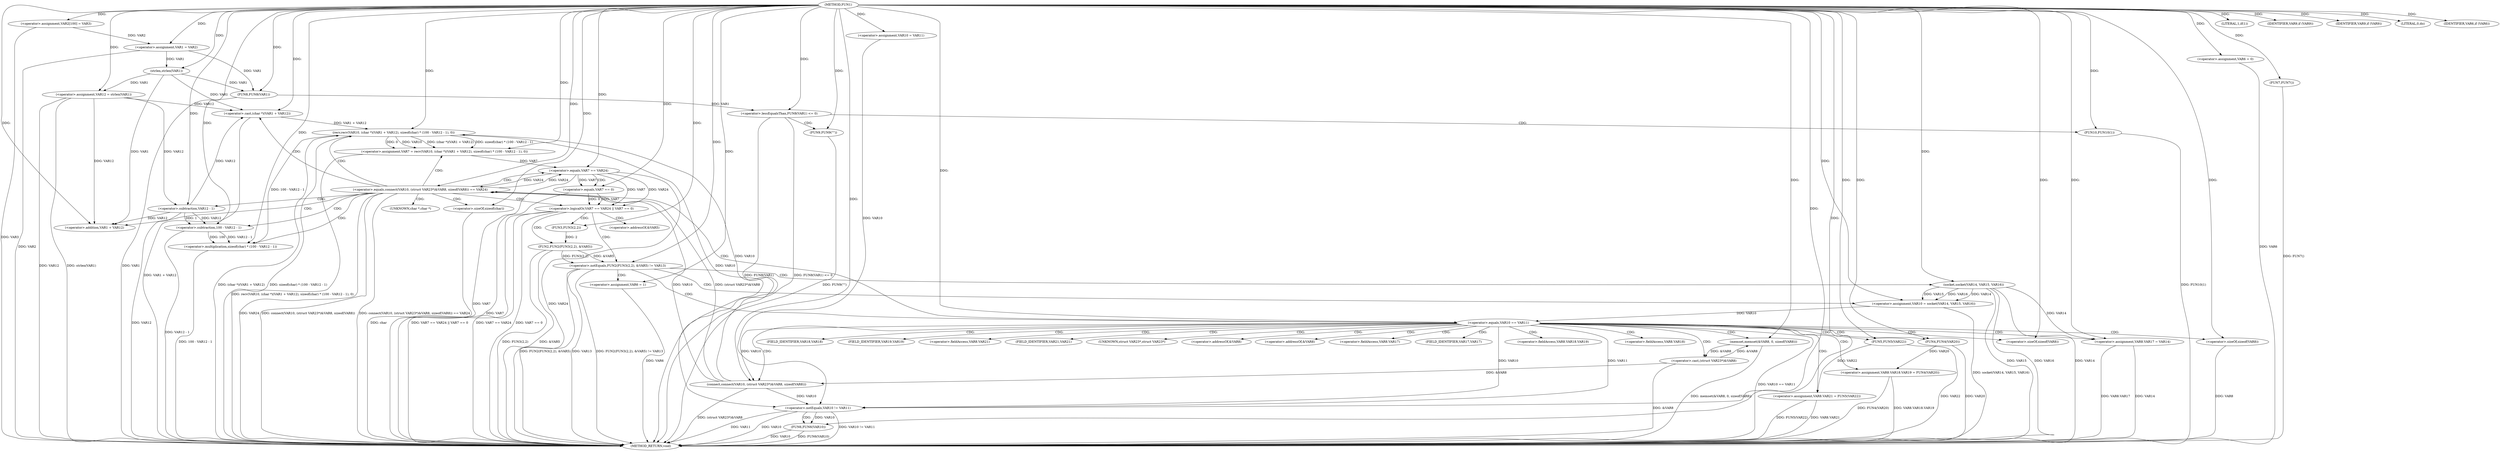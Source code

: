 digraph FUN1 {  
"1000100" [label = "(METHOD,FUN1)" ]
"1000253" [label = "(METHOD_RETURN,void)" ]
"1000104" [label = "(<operator>.assignment,VAR2[100] = VAR3)" ]
"1000107" [label = "(<operator>.assignment,VAR1 = VAR2)" ]
"1000111" [label = "(LITERAL,1,if(1))" ]
"1000116" [label = "(<operator>.assignment,VAR6 = 0)" ]
"1000123" [label = "(<operator>.assignment,VAR10 = VAR11)" ]
"1000127" [label = "(<operator>.assignment,VAR12 = strlen(VAR1))" ]
"1000129" [label = "(strlen,strlen(VAR1))" ]
"1000134" [label = "(<operator>.notEquals,FUN2(FUN3(2,2), &VAR5) != VAR13)" ]
"1000135" [label = "(FUN2,FUN2(FUN3(2,2), &VAR5))" ]
"1000136" [label = "(FUN3,FUN3(2,2))" ]
"1000144" [label = "(<operator>.assignment,VAR6 = 1)" ]
"1000147" [label = "(<operator>.assignment,VAR10 = socket(VAR14, VAR15, VAR16))" ]
"1000149" [label = "(socket,socket(VAR14, VAR15, VAR16))" ]
"1000154" [label = "(<operator>.equals,VAR10 == VAR11)" ]
"1000159" [label = "(memset,memset(&VAR8, 0, sizeof(VAR8)))" ]
"1000163" [label = "(<operator>.sizeOf,sizeof(VAR8))" ]
"1000165" [label = "(<operator>.assignment,VAR8.VAR17 = VAR14)" ]
"1000170" [label = "(<operator>.assignment,VAR8.VAR18.VAR19 = FUN4(VAR20))" ]
"1000176" [label = "(FUN4,FUN4(VAR20))" ]
"1000178" [label = "(<operator>.assignment,VAR8.VAR21 = FUN5(VAR22))" ]
"1000182" [label = "(FUN5,FUN5(VAR22))" ]
"1000185" [label = "(<operator>.equals,connect(VAR10, (struct VAR23*)&VAR8, sizeof(VAR8)) == VAR24)" ]
"1000186" [label = "(connect,connect(VAR10, (struct VAR23*)&VAR8, sizeof(VAR8)))" ]
"1000188" [label = "(<operator>.cast,(struct VAR23*)&VAR8)" ]
"1000192" [label = "(<operator>.sizeOf,sizeof(VAR8))" ]
"1000197" [label = "(<operator>.assignment,VAR7 = recv(VAR10, (char *)(VAR1 + VAR12), sizeof(char) * (100 - VAR12 - 1), 0))" ]
"1000199" [label = "(recv,recv(VAR10, (char *)(VAR1 + VAR12), sizeof(char) * (100 - VAR12 - 1), 0))" ]
"1000201" [label = "(<operator>.cast,(char *)(VAR1 + VAR12))" ]
"1000203" [label = "(<operator>.addition,VAR1 + VAR12)" ]
"1000206" [label = "(<operator>.multiplication,sizeof(char) * (100 - VAR12 - 1))" ]
"1000207" [label = "(<operator>.sizeOf,sizeof(char))" ]
"1000209" [label = "(<operator>.subtraction,100 - VAR12 - 1)" ]
"1000211" [label = "(<operator>.subtraction,VAR12 - 1)" ]
"1000216" [label = "(<operator>.logicalOr,VAR7 == VAR24 || VAR7 == 0)" ]
"1000217" [label = "(<operator>.equals,VAR7 == VAR24)" ]
"1000220" [label = "(<operator>.equals,VAR7 == 0)" ]
"1000226" [label = "(IDENTIFIER,VAR9,if (VAR9))" ]
"1000229" [label = "(IDENTIFIER,VAR9,if (VAR9))" ]
"1000231" [label = "(LITERAL,0,do)" ]
"1000233" [label = "(<operator>.notEquals,VAR10 != VAR11)" ]
"1000237" [label = "(FUN6,FUN6(VAR10))" ]
"1000240" [label = "(IDENTIFIER,VAR6,if (VAR6))" ]
"1000242" [label = "(FUN7,FUN7())" ]
"1000244" [label = "(<operator>.lessEqualsThan,FUN8(VAR1) <= 0)" ]
"1000245" [label = "(FUN8,FUN8(VAR1))" ]
"1000249" [label = "(FUN9,FUN9(\"\"))" ]
"1000251" [label = "(FUN10,FUN10(1))" ]
"1000139" [label = "(<operator>.addressOf,&VAR5)" ]
"1000160" [label = "(<operator>.addressOf,&VAR8)" ]
"1000166" [label = "(<operator>.fieldAccess,VAR8.VAR17)" ]
"1000168" [label = "(FIELD_IDENTIFIER,VAR17,VAR17)" ]
"1000171" [label = "(<operator>.fieldAccess,VAR8.VAR18.VAR19)" ]
"1000172" [label = "(<operator>.fieldAccess,VAR8.VAR18)" ]
"1000174" [label = "(FIELD_IDENTIFIER,VAR18,VAR18)" ]
"1000175" [label = "(FIELD_IDENTIFIER,VAR19,VAR19)" ]
"1000179" [label = "(<operator>.fieldAccess,VAR8.VAR21)" ]
"1000181" [label = "(FIELD_IDENTIFIER,VAR21,VAR21)" ]
"1000189" [label = "(UNKNOWN,struct VAR23*,struct VAR23*)" ]
"1000190" [label = "(<operator>.addressOf,&VAR8)" ]
"1000202" [label = "(UNKNOWN,char *,char *)" ]
  "1000185" -> "1000253"  [ label = "DDG: connect(VAR10, (struct VAR23*)&VAR8, sizeof(VAR8))"] 
  "1000185" -> "1000253"  [ label = "DDG: connect(VAR10, (struct VAR23*)&VAR8, sizeof(VAR8)) == VAR24"] 
  "1000216" -> "1000253"  [ label = "DDG: VAR7 == VAR24 || VAR7 == 0"] 
  "1000217" -> "1000253"  [ label = "DDG: VAR24"] 
  "1000127" -> "1000253"  [ label = "DDG: VAR12"] 
  "1000244" -> "1000253"  [ label = "DDG: FUN8(VAR1)"] 
  "1000245" -> "1000253"  [ label = "DDG: VAR1"] 
  "1000178" -> "1000253"  [ label = "DDG: FUN5(VAR22)"] 
  "1000159" -> "1000253"  [ label = "DDG: memset(&VAR8, 0, sizeof(VAR8))"] 
  "1000116" -> "1000253"  [ label = "DDG: VAR6"] 
  "1000186" -> "1000253"  [ label = "DDG: (struct VAR23*)&VAR8"] 
  "1000220" -> "1000253"  [ label = "DDG: VAR7"] 
  "1000251" -> "1000253"  [ label = "DDG: FUN10(1)"] 
  "1000185" -> "1000253"  [ label = "DDG: VAR24"] 
  "1000199" -> "1000253"  [ label = "DDG: (char *)(VAR1 + VAR12)"] 
  "1000237" -> "1000253"  [ label = "DDG: FUN6(VAR10)"] 
  "1000206" -> "1000253"  [ label = "DDG: 100 - VAR12 - 1"] 
  "1000149" -> "1000253"  [ label = "DDG: VAR15"] 
  "1000233" -> "1000253"  [ label = "DDG: VAR10 != VAR11"] 
  "1000165" -> "1000253"  [ label = "DDG: VAR14"] 
  "1000233" -> "1000253"  [ label = "DDG: VAR11"] 
  "1000188" -> "1000253"  [ label = "DDG: &VAR8"] 
  "1000178" -> "1000253"  [ label = "DDG: VAR8.VAR21"] 
  "1000216" -> "1000253"  [ label = "DDG: VAR7 == VAR24"] 
  "1000237" -> "1000253"  [ label = "DDG: VAR10"] 
  "1000199" -> "1000253"  [ label = "DDG: sizeof(char) * (100 - VAR12 - 1)"] 
  "1000134" -> "1000253"  [ label = "DDG: VAR13"] 
  "1000135" -> "1000253"  [ label = "DDG: &VAR5"] 
  "1000165" -> "1000253"  [ label = "DDG: VAR8.VAR17"] 
  "1000149" -> "1000253"  [ label = "DDG: VAR16"] 
  "1000127" -> "1000253"  [ label = "DDG: strlen(VAR1)"] 
  "1000134" -> "1000253"  [ label = "DDG: FUN2(FUN3(2,2), &VAR5) != VAR13"] 
  "1000217" -> "1000253"  [ label = "DDG: VAR7"] 
  "1000201" -> "1000253"  [ label = "DDG: VAR1 + VAR12"] 
  "1000207" -> "1000253"  [ label = "DDG: char"] 
  "1000147" -> "1000253"  [ label = "DDG: socket(VAR14, VAR15, VAR16)"] 
  "1000170" -> "1000253"  [ label = "DDG: FUN4(VAR20)"] 
  "1000211" -> "1000253"  [ label = "DDG: VAR12"] 
  "1000154" -> "1000253"  [ label = "DDG: VAR10 == VAR11"] 
  "1000197" -> "1000253"  [ label = "DDG: recv(VAR10, (char *)(VAR1 + VAR12), sizeof(char) * (100 - VAR12 - 1), 0)"] 
  "1000134" -> "1000253"  [ label = "DDG: FUN2(FUN3(2,2), &VAR5)"] 
  "1000192" -> "1000253"  [ label = "DDG: VAR8"] 
  "1000209" -> "1000253"  [ label = "DDG: VAR12 - 1"] 
  "1000233" -> "1000253"  [ label = "DDG: VAR10"] 
  "1000135" -> "1000253"  [ label = "DDG: FUN3(2,2)"] 
  "1000242" -> "1000253"  [ label = "DDG: FUN7()"] 
  "1000144" -> "1000253"  [ label = "DDG: VAR6"] 
  "1000216" -> "1000253"  [ label = "DDG: VAR7 == 0"] 
  "1000170" -> "1000253"  [ label = "DDG: VAR8.VAR18.VAR19"] 
  "1000176" -> "1000253"  [ label = "DDG: VAR20"] 
  "1000244" -> "1000253"  [ label = "DDG: FUN8(VAR1) <= 0"] 
  "1000149" -> "1000253"  [ label = "DDG: VAR14"] 
  "1000182" -> "1000253"  [ label = "DDG: VAR22"] 
  "1000104" -> "1000253"  [ label = "DDG: VAR3"] 
  "1000107" -> "1000253"  [ label = "DDG: VAR2"] 
  "1000249" -> "1000253"  [ label = "DDG: FUN9(\"\")"] 
  "1000100" -> "1000104"  [ label = "DDG: "] 
  "1000104" -> "1000107"  [ label = "DDG: VAR2"] 
  "1000100" -> "1000107"  [ label = "DDG: "] 
  "1000100" -> "1000111"  [ label = "DDG: "] 
  "1000100" -> "1000116"  [ label = "DDG: "] 
  "1000100" -> "1000123"  [ label = "DDG: "] 
  "1000129" -> "1000127"  [ label = "DDG: VAR1"] 
  "1000100" -> "1000127"  [ label = "DDG: "] 
  "1000107" -> "1000129"  [ label = "DDG: VAR1"] 
  "1000100" -> "1000129"  [ label = "DDG: "] 
  "1000135" -> "1000134"  [ label = "DDG: FUN3(2,2)"] 
  "1000135" -> "1000134"  [ label = "DDG: &VAR5"] 
  "1000136" -> "1000135"  [ label = "DDG: 2"] 
  "1000100" -> "1000136"  [ label = "DDG: "] 
  "1000100" -> "1000134"  [ label = "DDG: "] 
  "1000100" -> "1000144"  [ label = "DDG: "] 
  "1000149" -> "1000147"  [ label = "DDG: VAR14"] 
  "1000149" -> "1000147"  [ label = "DDG: VAR15"] 
  "1000149" -> "1000147"  [ label = "DDG: VAR16"] 
  "1000100" -> "1000147"  [ label = "DDG: "] 
  "1000100" -> "1000149"  [ label = "DDG: "] 
  "1000147" -> "1000154"  [ label = "DDG: VAR10"] 
  "1000100" -> "1000154"  [ label = "DDG: "] 
  "1000188" -> "1000159"  [ label = "DDG: &VAR8"] 
  "1000100" -> "1000159"  [ label = "DDG: "] 
  "1000100" -> "1000163"  [ label = "DDG: "] 
  "1000149" -> "1000165"  [ label = "DDG: VAR14"] 
  "1000100" -> "1000165"  [ label = "DDG: "] 
  "1000176" -> "1000170"  [ label = "DDG: VAR20"] 
  "1000100" -> "1000176"  [ label = "DDG: "] 
  "1000182" -> "1000178"  [ label = "DDG: VAR22"] 
  "1000100" -> "1000182"  [ label = "DDG: "] 
  "1000186" -> "1000185"  [ label = "DDG: VAR10"] 
  "1000186" -> "1000185"  [ label = "DDG: (struct VAR23*)&VAR8"] 
  "1000154" -> "1000186"  [ label = "DDG: VAR10"] 
  "1000100" -> "1000186"  [ label = "DDG: "] 
  "1000188" -> "1000186"  [ label = "DDG: &VAR8"] 
  "1000159" -> "1000188"  [ label = "DDG: &VAR8"] 
  "1000100" -> "1000192"  [ label = "DDG: "] 
  "1000217" -> "1000185"  [ label = "DDG: VAR24"] 
  "1000100" -> "1000185"  [ label = "DDG: "] 
  "1000199" -> "1000197"  [ label = "DDG: VAR10"] 
  "1000199" -> "1000197"  [ label = "DDG: (char *)(VAR1 + VAR12)"] 
  "1000199" -> "1000197"  [ label = "DDG: sizeof(char) * (100 - VAR12 - 1)"] 
  "1000199" -> "1000197"  [ label = "DDG: 0"] 
  "1000100" -> "1000197"  [ label = "DDG: "] 
  "1000186" -> "1000199"  [ label = "DDG: VAR10"] 
  "1000100" -> "1000199"  [ label = "DDG: "] 
  "1000201" -> "1000199"  [ label = "DDG: VAR1 + VAR12"] 
  "1000129" -> "1000201"  [ label = "DDG: VAR1"] 
  "1000100" -> "1000201"  [ label = "DDG: "] 
  "1000211" -> "1000201"  [ label = "DDG: VAR12"] 
  "1000127" -> "1000201"  [ label = "DDG: VAR12"] 
  "1000129" -> "1000203"  [ label = "DDG: VAR1"] 
  "1000100" -> "1000203"  [ label = "DDG: "] 
  "1000211" -> "1000203"  [ label = "DDG: VAR12"] 
  "1000127" -> "1000203"  [ label = "DDG: VAR12"] 
  "1000206" -> "1000199"  [ label = "DDG: 100 - VAR12 - 1"] 
  "1000100" -> "1000206"  [ label = "DDG: "] 
  "1000100" -> "1000207"  [ label = "DDG: "] 
  "1000209" -> "1000206"  [ label = "DDG: 100"] 
  "1000209" -> "1000206"  [ label = "DDG: VAR12 - 1"] 
  "1000100" -> "1000209"  [ label = "DDG: "] 
  "1000211" -> "1000209"  [ label = "DDG: VAR12"] 
  "1000211" -> "1000209"  [ label = "DDG: 1"] 
  "1000100" -> "1000211"  [ label = "DDG: "] 
  "1000127" -> "1000211"  [ label = "DDG: VAR12"] 
  "1000217" -> "1000216"  [ label = "DDG: VAR7"] 
  "1000217" -> "1000216"  [ label = "DDG: VAR24"] 
  "1000197" -> "1000217"  [ label = "DDG: VAR7"] 
  "1000100" -> "1000217"  [ label = "DDG: "] 
  "1000185" -> "1000217"  [ label = "DDG: VAR24"] 
  "1000220" -> "1000216"  [ label = "DDG: VAR7"] 
  "1000220" -> "1000216"  [ label = "DDG: 0"] 
  "1000217" -> "1000220"  [ label = "DDG: VAR7"] 
  "1000100" -> "1000220"  [ label = "DDG: "] 
  "1000100" -> "1000226"  [ label = "DDG: "] 
  "1000100" -> "1000229"  [ label = "DDG: "] 
  "1000100" -> "1000231"  [ label = "DDG: "] 
  "1000186" -> "1000233"  [ label = "DDG: VAR10"] 
  "1000199" -> "1000233"  [ label = "DDG: VAR10"] 
  "1000154" -> "1000233"  [ label = "DDG: VAR10"] 
  "1000123" -> "1000233"  [ label = "DDG: VAR10"] 
  "1000100" -> "1000233"  [ label = "DDG: "] 
  "1000154" -> "1000233"  [ label = "DDG: VAR11"] 
  "1000233" -> "1000237"  [ label = "DDG: VAR10"] 
  "1000100" -> "1000237"  [ label = "DDG: "] 
  "1000100" -> "1000240"  [ label = "DDG: "] 
  "1000100" -> "1000242"  [ label = "DDG: "] 
  "1000245" -> "1000244"  [ label = "DDG: VAR1"] 
  "1000129" -> "1000245"  [ label = "DDG: VAR1"] 
  "1000107" -> "1000245"  [ label = "DDG: VAR1"] 
  "1000100" -> "1000245"  [ label = "DDG: "] 
  "1000100" -> "1000244"  [ label = "DDG: "] 
  "1000100" -> "1000249"  [ label = "DDG: "] 
  "1000100" -> "1000251"  [ label = "DDG: "] 
  "1000134" -> "1000144"  [ label = "CDG: "] 
  "1000134" -> "1000149"  [ label = "CDG: "] 
  "1000134" -> "1000154"  [ label = "CDG: "] 
  "1000134" -> "1000147"  [ label = "CDG: "] 
  "1000154" -> "1000174"  [ label = "CDG: "] 
  "1000154" -> "1000182"  [ label = "CDG: "] 
  "1000154" -> "1000166"  [ label = "CDG: "] 
  "1000154" -> "1000165"  [ label = "CDG: "] 
  "1000154" -> "1000188"  [ label = "CDG: "] 
  "1000154" -> "1000190"  [ label = "CDG: "] 
  "1000154" -> "1000175"  [ label = "CDG: "] 
  "1000154" -> "1000160"  [ label = "CDG: "] 
  "1000154" -> "1000179"  [ label = "CDG: "] 
  "1000154" -> "1000192"  [ label = "CDG: "] 
  "1000154" -> "1000176"  [ label = "CDG: "] 
  "1000154" -> "1000185"  [ label = "CDG: "] 
  "1000154" -> "1000186"  [ label = "CDG: "] 
  "1000154" -> "1000172"  [ label = "CDG: "] 
  "1000154" -> "1000189"  [ label = "CDG: "] 
  "1000154" -> "1000163"  [ label = "CDG: "] 
  "1000154" -> "1000168"  [ label = "CDG: "] 
  "1000154" -> "1000178"  [ label = "CDG: "] 
  "1000154" -> "1000159"  [ label = "CDG: "] 
  "1000154" -> "1000170"  [ label = "CDG: "] 
  "1000154" -> "1000171"  [ label = "CDG: "] 
  "1000154" -> "1000181"  [ label = "CDG: "] 
  "1000185" -> "1000211"  [ label = "CDG: "] 
  "1000185" -> "1000199"  [ label = "CDG: "] 
  "1000185" -> "1000197"  [ label = "CDG: "] 
  "1000185" -> "1000216"  [ label = "CDG: "] 
  "1000185" -> "1000206"  [ label = "CDG: "] 
  "1000185" -> "1000201"  [ label = "CDG: "] 
  "1000185" -> "1000217"  [ label = "CDG: "] 
  "1000185" -> "1000207"  [ label = "CDG: "] 
  "1000185" -> "1000203"  [ label = "CDG: "] 
  "1000185" -> "1000202"  [ label = "CDG: "] 
  "1000185" -> "1000209"  [ label = "CDG: "] 
  "1000216" -> "1000139"  [ label = "CDG: "] 
  "1000216" -> "1000135"  [ label = "CDG: "] 
  "1000216" -> "1000136"  [ label = "CDG: "] 
  "1000216" -> "1000134"  [ label = "CDG: "] 
  "1000217" -> "1000220"  [ label = "CDG: "] 
  "1000233" -> "1000237"  [ label = "CDG: "] 
  "1000244" -> "1000251"  [ label = "CDG: "] 
  "1000244" -> "1000249"  [ label = "CDG: "] 
}
